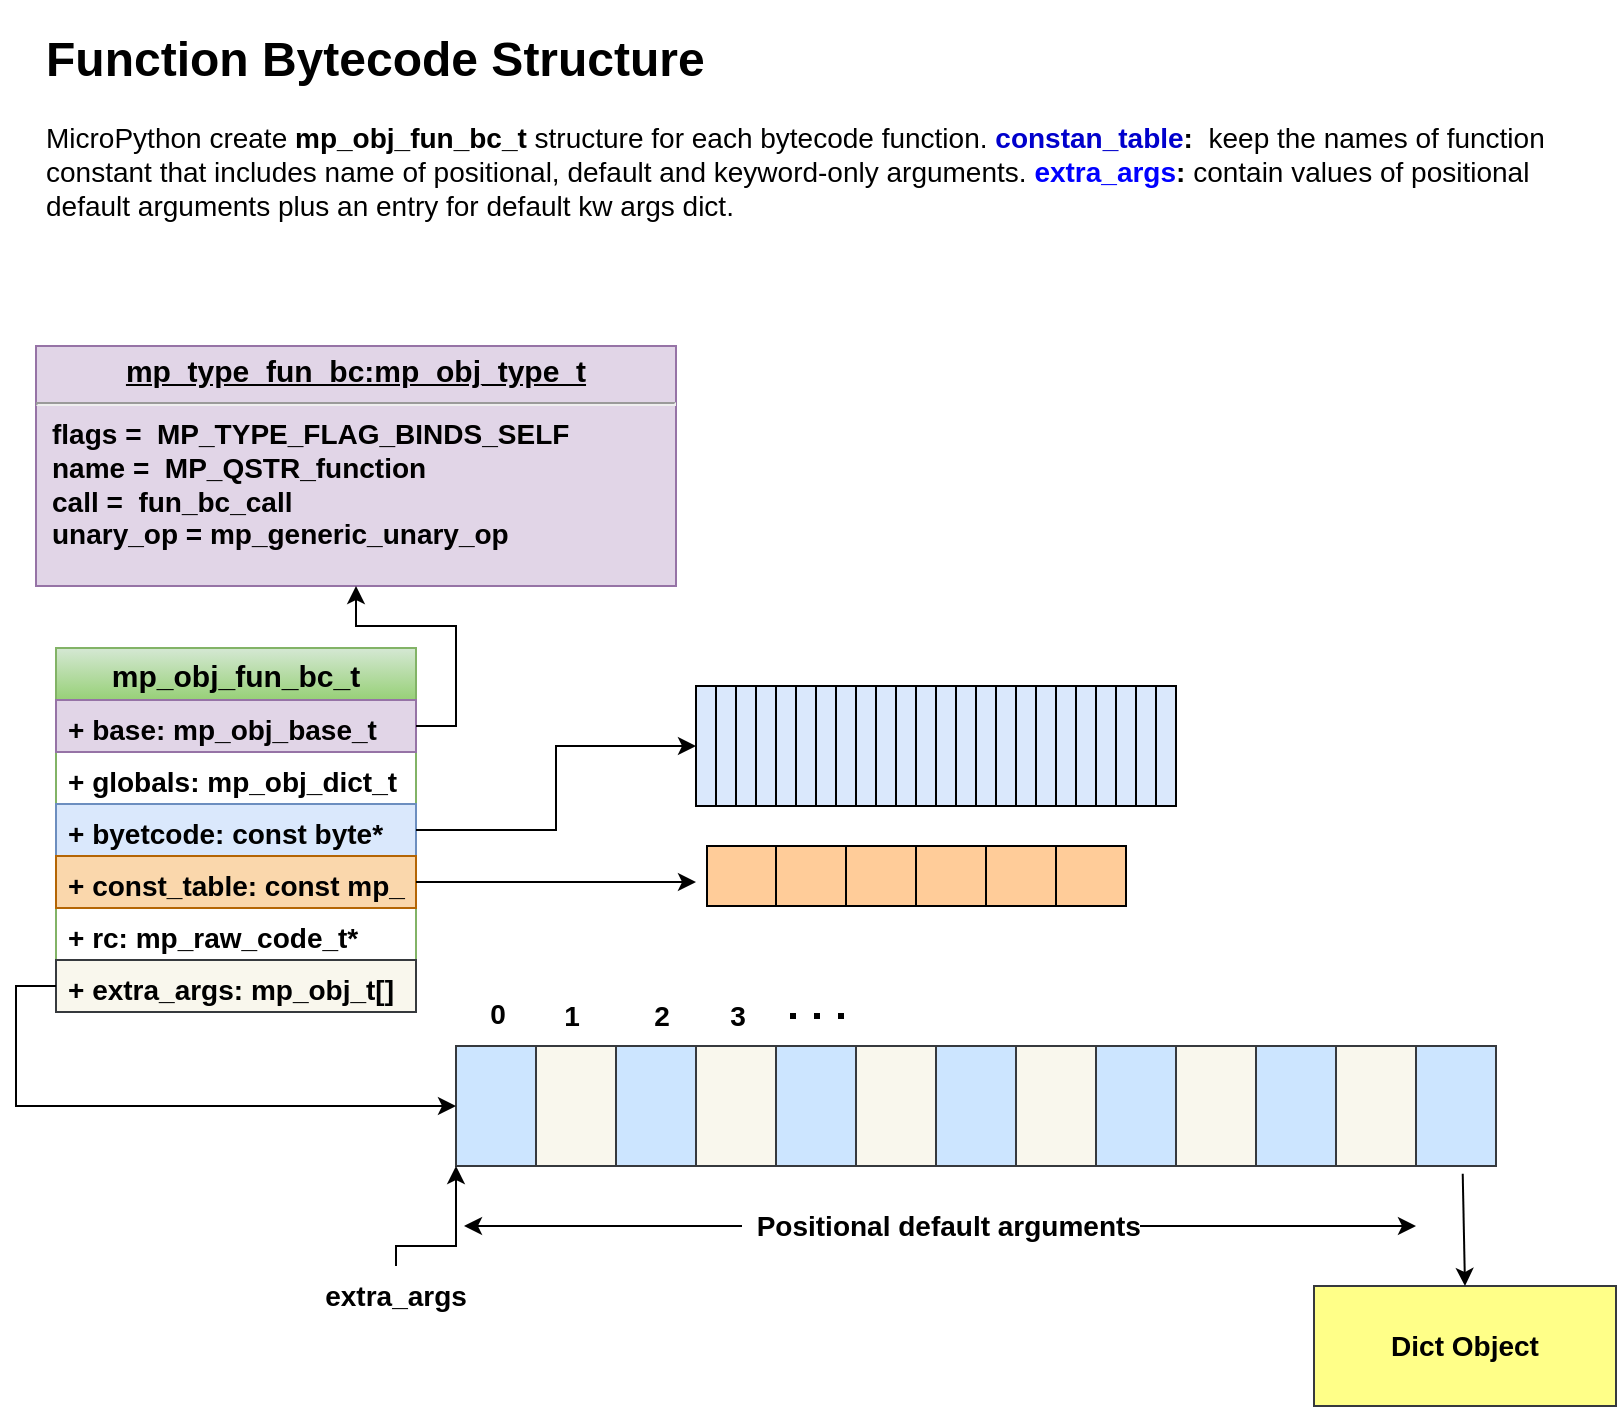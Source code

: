 <mxfile version="15.9.4" type="github">
  <diagram id="wbdEYN_EiqjYCb6oIjMI" name="Page-1">
    <mxGraphModel dx="1021" dy="507" grid="1" gridSize="10" guides="1" tooltips="1" connect="1" arrows="1" fold="1" page="1" pageScale="1" pageWidth="850" pageHeight="1100" math="0" shadow="0">
      <root>
        <mxCell id="0" />
        <mxCell id="1" parent="0" />
        <mxCell id="NpgxRqE8igU9WAZxbFdr-1" value="&lt;h1&gt;Function Bytecode Structure&lt;br&gt;&lt;/h1&gt;&lt;p style=&quot;font-size: 14px&quot;&gt;MicroPython create &lt;b&gt;mp_obj_fun_bc_t &lt;/b&gt;structure for each bytecode function. &lt;b&gt;&lt;font color=&quot;#0000CC&quot;&gt;constan_table&lt;/font&gt;:&lt;/b&gt;&amp;nbsp; keep the names of function constant that includes name of positional, default and keyword-only arguments. &lt;font color=&quot;#0000FF&quot;&gt;&lt;b&gt;extra_args&lt;/b&gt;&lt;/font&gt;&lt;b&gt;:&lt;/b&gt; contain values of positional default arguments plus an entry for default kw args dict.&lt;br&gt;&lt;/p&gt;" style="text;html=1;strokeColor=none;fillColor=none;spacing=5;spacingTop=-20;whiteSpace=wrap;overflow=hidden;rounded=0;" vertex="1" parent="1">
          <mxGeometry x="30" y="40" width="770" height="140" as="geometry" />
        </mxCell>
        <mxCell id="NpgxRqE8igU9WAZxbFdr-6" value="mp_obj_fun_bc_t" style="swimlane;fontStyle=1;childLayout=stackLayout;horizontal=1;startSize=26;horizontalStack=0;resizeParent=1;resizeParentMax=0;resizeLast=0;collapsible=1;marginBottom=0;fontSize=15;fillColor=#d5e8d4;gradientColor=#97d077;strokeColor=#82b366;" vertex="1" parent="1">
          <mxGeometry x="40" y="354" width="180" height="182" as="geometry" />
        </mxCell>
        <mxCell id="NpgxRqE8igU9WAZxbFdr-7" value="+ base: mp_obj_base_t" style="text;strokeColor=#9673a6;fillColor=#e1d5e7;align=left;verticalAlign=top;spacingLeft=4;spacingRight=4;overflow=hidden;rotatable=0;points=[[0,0.5],[1,0.5]];portConstraint=eastwest;fontStyle=1;fontSize=14;" vertex="1" parent="NpgxRqE8igU9WAZxbFdr-6">
          <mxGeometry y="26" width="180" height="26" as="geometry" />
        </mxCell>
        <mxCell id="NpgxRqE8igU9WAZxbFdr-8" value="+ globals: mp_obj_dict_t" style="text;strokeColor=none;fillColor=none;align=left;verticalAlign=top;spacingLeft=4;spacingRight=4;overflow=hidden;rotatable=0;points=[[0,0.5],[1,0.5]];portConstraint=eastwest;fontStyle=1;fontSize=14;" vertex="1" parent="NpgxRqE8igU9WAZxbFdr-6">
          <mxGeometry y="52" width="180" height="26" as="geometry" />
        </mxCell>
        <mxCell id="NpgxRqE8igU9WAZxbFdr-18" value="+ byetcode: const byte*" style="text;strokeColor=#6c8ebf;fillColor=#dae8fc;align=left;verticalAlign=top;spacingLeft=4;spacingRight=4;overflow=hidden;rotatable=0;points=[[0,0.5],[1,0.5]];portConstraint=eastwest;fontStyle=1;fontSize=14;" vertex="1" parent="NpgxRqE8igU9WAZxbFdr-6">
          <mxGeometry y="78" width="180" height="26" as="geometry" />
        </mxCell>
        <mxCell id="NpgxRqE8igU9WAZxbFdr-19" value="+ const_table: const mp_uint_t*" style="text;strokeColor=#b46504;fillColor=#fad7ac;align=left;verticalAlign=top;spacingLeft=4;spacingRight=4;overflow=hidden;rotatable=0;points=[[0,0.5],[1,0.5]];portConstraint=eastwest;fontStyle=1;fontSize=14;" vertex="1" parent="NpgxRqE8igU9WAZxbFdr-6">
          <mxGeometry y="104" width="180" height="26" as="geometry" />
        </mxCell>
        <mxCell id="NpgxRqE8igU9WAZxbFdr-22" value="+ rc: mp_raw_code_t*" style="text;strokeColor=none;fillColor=none;align=left;verticalAlign=top;spacingLeft=4;spacingRight=4;overflow=hidden;rotatable=0;points=[[0,0.5],[1,0.5]];portConstraint=eastwest;fontStyle=1;fontSize=14;" vertex="1" parent="NpgxRqE8igU9WAZxbFdr-6">
          <mxGeometry y="130" width="180" height="26" as="geometry" />
        </mxCell>
        <mxCell id="NpgxRqE8igU9WAZxbFdr-21" value="+ extra_args: mp_obj_t[]" style="text;strokeColor=#36393d;fillColor=#f9f7ed;align=left;verticalAlign=top;spacingLeft=4;spacingRight=4;overflow=hidden;rotatable=0;points=[[0,0.5],[1,0.5]];portConstraint=eastwest;fontStyle=1;fontSize=14;" vertex="1" parent="NpgxRqE8igU9WAZxbFdr-6">
          <mxGeometry y="156" width="180" height="26" as="geometry" />
        </mxCell>
        <mxCell id="NpgxRqE8igU9WAZxbFdr-14" value="&lt;p style=&quot;margin: 4px 0px 0px ; text-align: center ; text-decoration: underline ; font-size: 15px&quot;&gt;&lt;span&gt;mp_type_fun_bc:mp_obj_type_t&lt;/span&gt;&lt;/p&gt;&lt;hr&gt;&lt;p style=&quot;margin: 0px 0px 0px 8px ; font-size: 14px&quot;&gt;&lt;font style=&quot;font-size: 14px&quot;&gt;flags =&amp;nbsp; MP_TYPE_FLAG_BINDS_SELF&lt;br&gt;name =&amp;nbsp; MP_QSTR_function&lt;br&gt;call =&amp;nbsp; fun_bc_call&lt;/font&gt;&lt;/p&gt;&lt;p style=&quot;margin: 0px 0px 0px 8px ; font-size: 14px&quot;&gt;&lt;font style=&quot;font-size: 14px&quot;&gt;unary_op = mp_generic_unary_op&lt;/font&gt;&lt;/p&gt;&lt;p style=&quot;margin: 0px ; margin-left: 8px&quot;&gt;&lt;br&gt;&lt;/p&gt;" style="verticalAlign=top;align=left;overflow=fill;fontSize=12;fontFamily=Helvetica;html=1;fillColor=#e1d5e7;strokeColor=#9673a6;fontStyle=1" vertex="1" parent="1">
          <mxGeometry x="30" y="203" width="320" height="120" as="geometry" />
        </mxCell>
        <mxCell id="NpgxRqE8igU9WAZxbFdr-23" style="edgeStyle=orthogonalEdgeStyle;rounded=0;orthogonalLoop=1;jettySize=auto;html=1;" edge="1" parent="1" source="NpgxRqE8igU9WAZxbFdr-7" target="NpgxRqE8igU9WAZxbFdr-14">
          <mxGeometry relative="1" as="geometry">
            <Array as="points">
              <mxPoint x="240" y="393" />
              <mxPoint x="240" y="343" />
              <mxPoint x="190" y="343" />
            </Array>
          </mxGeometry>
        </mxCell>
        <mxCell id="NpgxRqE8igU9WAZxbFdr-49" value="" style="group;fillColor=#dae8fc;strokeColor=#000000;" vertex="1" connectable="0" parent="1">
          <mxGeometry x="360" y="373" width="240" height="60" as="geometry" />
        </mxCell>
        <mxCell id="NpgxRqE8igU9WAZxbFdr-28" value="" style="rounded=0;whiteSpace=wrap;html=1;fontSize=14;fillColor=#dae8fc;strokeColor=#000000;" vertex="1" parent="NpgxRqE8igU9WAZxbFdr-49">
          <mxGeometry width="240" height="60" as="geometry" />
        </mxCell>
        <mxCell id="NpgxRqE8igU9WAZxbFdr-29" value="" style="rounded=0;whiteSpace=wrap;html=1;fontSize=14;fillColor=#dae8fc;strokeColor=#000000;" vertex="1" parent="NpgxRqE8igU9WAZxbFdr-49">
          <mxGeometry x="10" width="10" height="60" as="geometry" />
        </mxCell>
        <mxCell id="NpgxRqE8igU9WAZxbFdr-30" value="" style="rounded=0;whiteSpace=wrap;html=1;fontSize=14;fillColor=#dae8fc;strokeColor=#000000;" vertex="1" parent="NpgxRqE8igU9WAZxbFdr-49">
          <mxGeometry x="20" width="10" height="60" as="geometry" />
        </mxCell>
        <mxCell id="NpgxRqE8igU9WAZxbFdr-32" value="" style="rounded=0;whiteSpace=wrap;html=1;fontSize=14;fillColor=#dae8fc;strokeColor=#000000;" vertex="1" parent="NpgxRqE8igU9WAZxbFdr-49">
          <mxGeometry x="40" width="10" height="60" as="geometry" />
        </mxCell>
        <mxCell id="NpgxRqE8igU9WAZxbFdr-33" value="" style="rounded=0;whiteSpace=wrap;html=1;fontSize=14;fillColor=#dae8fc;strokeColor=#000000;" vertex="1" parent="NpgxRqE8igU9WAZxbFdr-49">
          <mxGeometry x="50" width="10" height="60" as="geometry" />
        </mxCell>
        <mxCell id="NpgxRqE8igU9WAZxbFdr-34" value="" style="rounded=0;whiteSpace=wrap;html=1;fontSize=14;fillColor=#dae8fc;strokeColor=#000000;" vertex="1" parent="NpgxRqE8igU9WAZxbFdr-49">
          <mxGeometry x="70" width="10" height="60" as="geometry" />
        </mxCell>
        <mxCell id="NpgxRqE8igU9WAZxbFdr-35" value="" style="rounded=0;whiteSpace=wrap;html=1;fontSize=14;fillColor=#dae8fc;strokeColor=#000000;" vertex="1" parent="NpgxRqE8igU9WAZxbFdr-49">
          <mxGeometry x="80" width="10" height="60" as="geometry" />
        </mxCell>
        <mxCell id="NpgxRqE8igU9WAZxbFdr-36" value="" style="rounded=0;whiteSpace=wrap;html=1;fontSize=14;fillColor=#dae8fc;strokeColor=#000000;" vertex="1" parent="NpgxRqE8igU9WAZxbFdr-49">
          <mxGeometry x="90" width="10" height="60" as="geometry" />
        </mxCell>
        <mxCell id="NpgxRqE8igU9WAZxbFdr-37" value="" style="rounded=0;whiteSpace=wrap;html=1;fontSize=14;fillColor=#dae8fc;strokeColor=#000000;" vertex="1" parent="NpgxRqE8igU9WAZxbFdr-49">
          <mxGeometry x="100" width="10" height="60" as="geometry" />
        </mxCell>
        <mxCell id="NpgxRqE8igU9WAZxbFdr-38" value="" style="rounded=0;whiteSpace=wrap;html=1;fontSize=14;fillColor=#dae8fc;strokeColor=#000000;" vertex="1" parent="NpgxRqE8igU9WAZxbFdr-49">
          <mxGeometry x="110" width="10" height="60" as="geometry" />
        </mxCell>
        <mxCell id="NpgxRqE8igU9WAZxbFdr-39" value="" style="rounded=0;whiteSpace=wrap;html=1;fontSize=14;fillColor=#dae8fc;strokeColor=#000000;" vertex="1" parent="NpgxRqE8igU9WAZxbFdr-49">
          <mxGeometry x="120" width="10" height="60" as="geometry" />
        </mxCell>
        <mxCell id="NpgxRqE8igU9WAZxbFdr-40" value="" style="rounded=0;whiteSpace=wrap;html=1;fontSize=14;fillColor=#dae8fc;strokeColor=#000000;" vertex="1" parent="NpgxRqE8igU9WAZxbFdr-49">
          <mxGeometry x="130" width="10" height="60" as="geometry" />
        </mxCell>
        <mxCell id="NpgxRqE8igU9WAZxbFdr-41" value="" style="rounded=0;whiteSpace=wrap;html=1;fontSize=14;fillColor=#dae8fc;strokeColor=#000000;" vertex="1" parent="NpgxRqE8igU9WAZxbFdr-49">
          <mxGeometry x="140" width="10" height="60" as="geometry" />
        </mxCell>
        <mxCell id="NpgxRqE8igU9WAZxbFdr-42" value="" style="rounded=0;whiteSpace=wrap;html=1;fontSize=14;fillColor=#dae8fc;strokeColor=#000000;" vertex="1" parent="NpgxRqE8igU9WAZxbFdr-49">
          <mxGeometry x="150" width="10" height="60" as="geometry" />
        </mxCell>
        <mxCell id="NpgxRqE8igU9WAZxbFdr-43" value="" style="rounded=0;whiteSpace=wrap;html=1;fontSize=14;fillColor=#dae8fc;strokeColor=#000000;" vertex="1" parent="NpgxRqE8igU9WAZxbFdr-49">
          <mxGeometry x="160" width="10" height="60" as="geometry" />
        </mxCell>
        <mxCell id="NpgxRqE8igU9WAZxbFdr-44" value="" style="rounded=0;whiteSpace=wrap;html=1;fontSize=14;fillColor=#dae8fc;strokeColor=#000000;" vertex="1" parent="NpgxRqE8igU9WAZxbFdr-49">
          <mxGeometry x="180" width="10" height="60" as="geometry" />
        </mxCell>
        <mxCell id="NpgxRqE8igU9WAZxbFdr-45" value="" style="rounded=0;whiteSpace=wrap;html=1;fontSize=14;fillColor=#dae8fc;strokeColor=#000000;" vertex="1" parent="NpgxRqE8igU9WAZxbFdr-49">
          <mxGeometry x="190" width="10" height="60" as="geometry" />
        </mxCell>
        <mxCell id="NpgxRqE8igU9WAZxbFdr-46" value="" style="rounded=0;whiteSpace=wrap;html=1;fontSize=14;fillColor=#dae8fc;strokeColor=#000000;" vertex="1" parent="NpgxRqE8igU9WAZxbFdr-49">
          <mxGeometry x="200" width="10" height="60" as="geometry" />
        </mxCell>
        <mxCell id="NpgxRqE8igU9WAZxbFdr-47" value="" style="rounded=0;whiteSpace=wrap;html=1;fontSize=14;fillColor=#dae8fc;strokeColor=#000000;" vertex="1" parent="NpgxRqE8igU9WAZxbFdr-49">
          <mxGeometry x="210" width="10" height="60" as="geometry" />
        </mxCell>
        <mxCell id="NpgxRqE8igU9WAZxbFdr-48" value="" style="rounded=0;whiteSpace=wrap;html=1;fontSize=14;fillColor=#dae8fc;strokeColor=#000000;" vertex="1" parent="NpgxRqE8igU9WAZxbFdr-49">
          <mxGeometry x="220" width="10" height="60" as="geometry" />
        </mxCell>
        <mxCell id="NpgxRqE8igU9WAZxbFdr-53" value="" style="rounded=0;whiteSpace=wrap;html=1;fontSize=14;fillColor=#cce5ff;strokeColor=#36393d;" vertex="1" parent="1">
          <mxGeometry x="240" y="553" width="520" height="60" as="geometry" />
        </mxCell>
        <mxCell id="NpgxRqE8igU9WAZxbFdr-55" value="" style="rounded=0;whiteSpace=wrap;html=1;fontSize=14;fillColor=#f9f7ed;strokeColor=#36393d;" vertex="1" parent="1">
          <mxGeometry x="280" y="553" width="40" height="60" as="geometry" />
        </mxCell>
        <mxCell id="NpgxRqE8igU9WAZxbFdr-56" value="" style="rounded=0;whiteSpace=wrap;html=1;fontSize=14;fillColor=#f9f7ed;strokeColor=#36393d;" vertex="1" parent="1">
          <mxGeometry x="360" y="553" width="40" height="60" as="geometry" />
        </mxCell>
        <mxCell id="NpgxRqE8igU9WAZxbFdr-57" value="" style="rounded=0;whiteSpace=wrap;html=1;fontSize=14;fillColor=#f9f7ed;strokeColor=#36393d;" vertex="1" parent="1">
          <mxGeometry x="440" y="553" width="40" height="60" as="geometry" />
        </mxCell>
        <mxCell id="NpgxRqE8igU9WAZxbFdr-58" value="" style="rounded=0;whiteSpace=wrap;html=1;fontSize=14;fillColor=#f9f7ed;strokeColor=#36393d;" vertex="1" parent="1">
          <mxGeometry x="520" y="553" width="40" height="60" as="geometry" />
        </mxCell>
        <mxCell id="NpgxRqE8igU9WAZxbFdr-59" value="" style="rounded=0;whiteSpace=wrap;html=1;fontSize=14;fillColor=#f9f7ed;strokeColor=#36393d;" vertex="1" parent="1">
          <mxGeometry x="600" y="553" width="40" height="60" as="geometry" />
        </mxCell>
        <mxCell id="NpgxRqE8igU9WAZxbFdr-60" value="" style="rounded=0;whiteSpace=wrap;html=1;fontSize=14;fillColor=#f9f7ed;strokeColor=#36393d;" vertex="1" parent="1">
          <mxGeometry x="680" y="553" width="40" height="60" as="geometry" />
        </mxCell>
        <mxCell id="NpgxRqE8igU9WAZxbFdr-64" value="&amp;nbsp; Positional default arguments" style="endArrow=classic;startArrow=classic;html=1;rounded=0;fontSize=14;fontStyle=1" edge="1" parent="1">
          <mxGeometry width="50" height="50" relative="1" as="geometry">
            <mxPoint x="244" y="643" as="sourcePoint" />
            <mxPoint x="720" y="643" as="targetPoint" />
          </mxGeometry>
        </mxCell>
        <mxCell id="NpgxRqE8igU9WAZxbFdr-67" style="edgeStyle=orthogonalEdgeStyle;rounded=0;orthogonalLoop=1;jettySize=auto;html=1;entryX=0;entryY=1;entryDx=0;entryDy=0;fontSize=14;" edge="1" parent="1" source="NpgxRqE8igU9WAZxbFdr-66" target="NpgxRqE8igU9WAZxbFdr-53">
          <mxGeometry relative="1" as="geometry">
            <Array as="points">
              <mxPoint x="210" y="653" />
              <mxPoint x="240" y="653" />
            </Array>
          </mxGeometry>
        </mxCell>
        <mxCell id="NpgxRqE8igU9WAZxbFdr-66" value="&lt;div&gt;extra_args&lt;/div&gt;" style="text;html=1;strokeColor=none;fillColor=none;align=center;verticalAlign=middle;whiteSpace=wrap;rounded=0;fontSize=14;fontStyle=1" vertex="1" parent="1">
          <mxGeometry x="180" y="663" width="60" height="30" as="geometry" />
        </mxCell>
        <mxCell id="NpgxRqE8igU9WAZxbFdr-68" value="Dict Object" style="rounded=0;whiteSpace=wrap;html=1;fontSize=14;fontStyle=1;fillColor=#ffff88;strokeColor=#36393d;" vertex="1" parent="1">
          <mxGeometry x="669" y="673" width="151" height="60" as="geometry" />
        </mxCell>
        <mxCell id="NpgxRqE8igU9WAZxbFdr-70" value="" style="endArrow=classic;html=1;rounded=0;fontSize=14;exitX=0.968;exitY=1.065;exitDx=0;exitDy=0;exitPerimeter=0;entryX=0.5;entryY=0;entryDx=0;entryDy=0;" edge="1" parent="1" source="NpgxRqE8igU9WAZxbFdr-53" target="NpgxRqE8igU9WAZxbFdr-68">
          <mxGeometry width="50" height="50" relative="1" as="geometry">
            <mxPoint x="280" y="593" as="sourcePoint" />
            <mxPoint x="330" y="543" as="targetPoint" />
          </mxGeometry>
        </mxCell>
        <mxCell id="NpgxRqE8igU9WAZxbFdr-71" style="edgeStyle=orthogonalEdgeStyle;rounded=0;orthogonalLoop=1;jettySize=auto;html=1;entryX=0;entryY=0.5;entryDx=0;entryDy=0;fontSize=14;" edge="1" parent="1" source="NpgxRqE8igU9WAZxbFdr-18" target="NpgxRqE8igU9WAZxbFdr-28">
          <mxGeometry relative="1" as="geometry" />
        </mxCell>
        <mxCell id="NpgxRqE8igU9WAZxbFdr-72" style="edgeStyle=orthogonalEdgeStyle;rounded=0;orthogonalLoop=1;jettySize=auto;html=1;entryX=0;entryY=0.5;entryDx=0;entryDy=0;fontSize=14;" edge="1" parent="1" source="NpgxRqE8igU9WAZxbFdr-21" target="NpgxRqE8igU9WAZxbFdr-53">
          <mxGeometry relative="1" as="geometry">
            <Array as="points">
              <mxPoint x="20" y="523" />
              <mxPoint x="20" y="583" />
            </Array>
          </mxGeometry>
        </mxCell>
        <mxCell id="NpgxRqE8igU9WAZxbFdr-73" value="0" style="text;html=1;strokeColor=none;fillColor=none;align=center;verticalAlign=middle;whiteSpace=wrap;rounded=0;fontSize=14;fontStyle=1" vertex="1" parent="1">
          <mxGeometry x="246" y="522" width="30" height="30" as="geometry" />
        </mxCell>
        <mxCell id="NpgxRqE8igU9WAZxbFdr-74" value="1" style="text;html=1;strokeColor=none;fillColor=none;align=center;verticalAlign=middle;whiteSpace=wrap;rounded=0;fontSize=14;fontStyle=1" vertex="1" parent="1">
          <mxGeometry x="283" y="523" width="30" height="30" as="geometry" />
        </mxCell>
        <mxCell id="NpgxRqE8igU9WAZxbFdr-75" value="&lt;div&gt;2&lt;/div&gt;" style="text;html=1;strokeColor=none;fillColor=none;align=center;verticalAlign=middle;whiteSpace=wrap;rounded=0;fontSize=14;fontStyle=1" vertex="1" parent="1">
          <mxGeometry x="328" y="523" width="30" height="30" as="geometry" />
        </mxCell>
        <mxCell id="NpgxRqE8igU9WAZxbFdr-76" value="&lt;div&gt;3&lt;/div&gt;" style="text;html=1;strokeColor=none;fillColor=none;align=center;verticalAlign=middle;whiteSpace=wrap;rounded=0;fontSize=14;fontStyle=1" vertex="1" parent="1">
          <mxGeometry x="366" y="523" width="30" height="30" as="geometry" />
        </mxCell>
        <mxCell id="NpgxRqE8igU9WAZxbFdr-77" value="" style="endArrow=none;dashed=1;html=1;dashPattern=1 3;strokeWidth=3;rounded=0;fontSize=18;exitX=1;exitY=0.5;exitDx=0;exitDy=0;fontStyle=1" edge="1" parent="1">
          <mxGeometry width="50" height="50" relative="1" as="geometry">
            <mxPoint x="407" y="538" as="sourcePoint" />
            <mxPoint x="437" y="538" as="targetPoint" />
          </mxGeometry>
        </mxCell>
        <mxCell id="NpgxRqE8igU9WAZxbFdr-78" value="" style="rounded=0;whiteSpace=wrap;html=1;fontSize=18;strokeColor=#000000;fillColor=#FFCC99;strokeWidth=1;" vertex="1" parent="1">
          <mxGeometry x="365.5" y="453" width="35" height="30" as="geometry" />
        </mxCell>
        <mxCell id="NpgxRqE8igU9WAZxbFdr-79" value="" style="rounded=0;whiteSpace=wrap;html=1;fontSize=18;strokeColor=#000000;fillColor=#FFCC99;strokeWidth=1;" vertex="1" parent="1">
          <mxGeometry x="400" y="453" width="35" height="30" as="geometry" />
        </mxCell>
        <mxCell id="NpgxRqE8igU9WAZxbFdr-80" value="" style="rounded=0;whiteSpace=wrap;html=1;fontSize=18;strokeColor=#000000;fillColor=#FFCC99;strokeWidth=1;" vertex="1" parent="1">
          <mxGeometry x="435" y="453" width="35" height="30" as="geometry" />
        </mxCell>
        <mxCell id="NpgxRqE8igU9WAZxbFdr-81" value="" style="rounded=0;whiteSpace=wrap;html=1;fontSize=18;strokeColor=#000000;fillColor=#FFCC99;strokeWidth=1;" vertex="1" parent="1">
          <mxGeometry x="470" y="453" width="35" height="30" as="geometry" />
        </mxCell>
        <mxCell id="NpgxRqE8igU9WAZxbFdr-82" value="" style="rounded=0;whiteSpace=wrap;html=1;fontSize=18;strokeColor=#000000;fillColor=#FFCC99;strokeWidth=1;" vertex="1" parent="1">
          <mxGeometry x="505" y="453" width="35" height="30" as="geometry" />
        </mxCell>
        <mxCell id="NpgxRqE8igU9WAZxbFdr-83" value="" style="rounded=0;whiteSpace=wrap;html=1;fontSize=18;strokeColor=#000000;fillColor=#FFCC99;strokeWidth=1;" vertex="1" parent="1">
          <mxGeometry x="540" y="453" width="35" height="30" as="geometry" />
        </mxCell>
        <mxCell id="NpgxRqE8igU9WAZxbFdr-84" style="edgeStyle=orthogonalEdgeStyle;rounded=0;orthogonalLoop=1;jettySize=auto;html=1;fontSize=18;strokeWidth=1;" edge="1" parent="1" source="NpgxRqE8igU9WAZxbFdr-19">
          <mxGeometry relative="1" as="geometry">
            <mxPoint x="360" y="471" as="targetPoint" />
          </mxGeometry>
        </mxCell>
      </root>
    </mxGraphModel>
  </diagram>
</mxfile>
